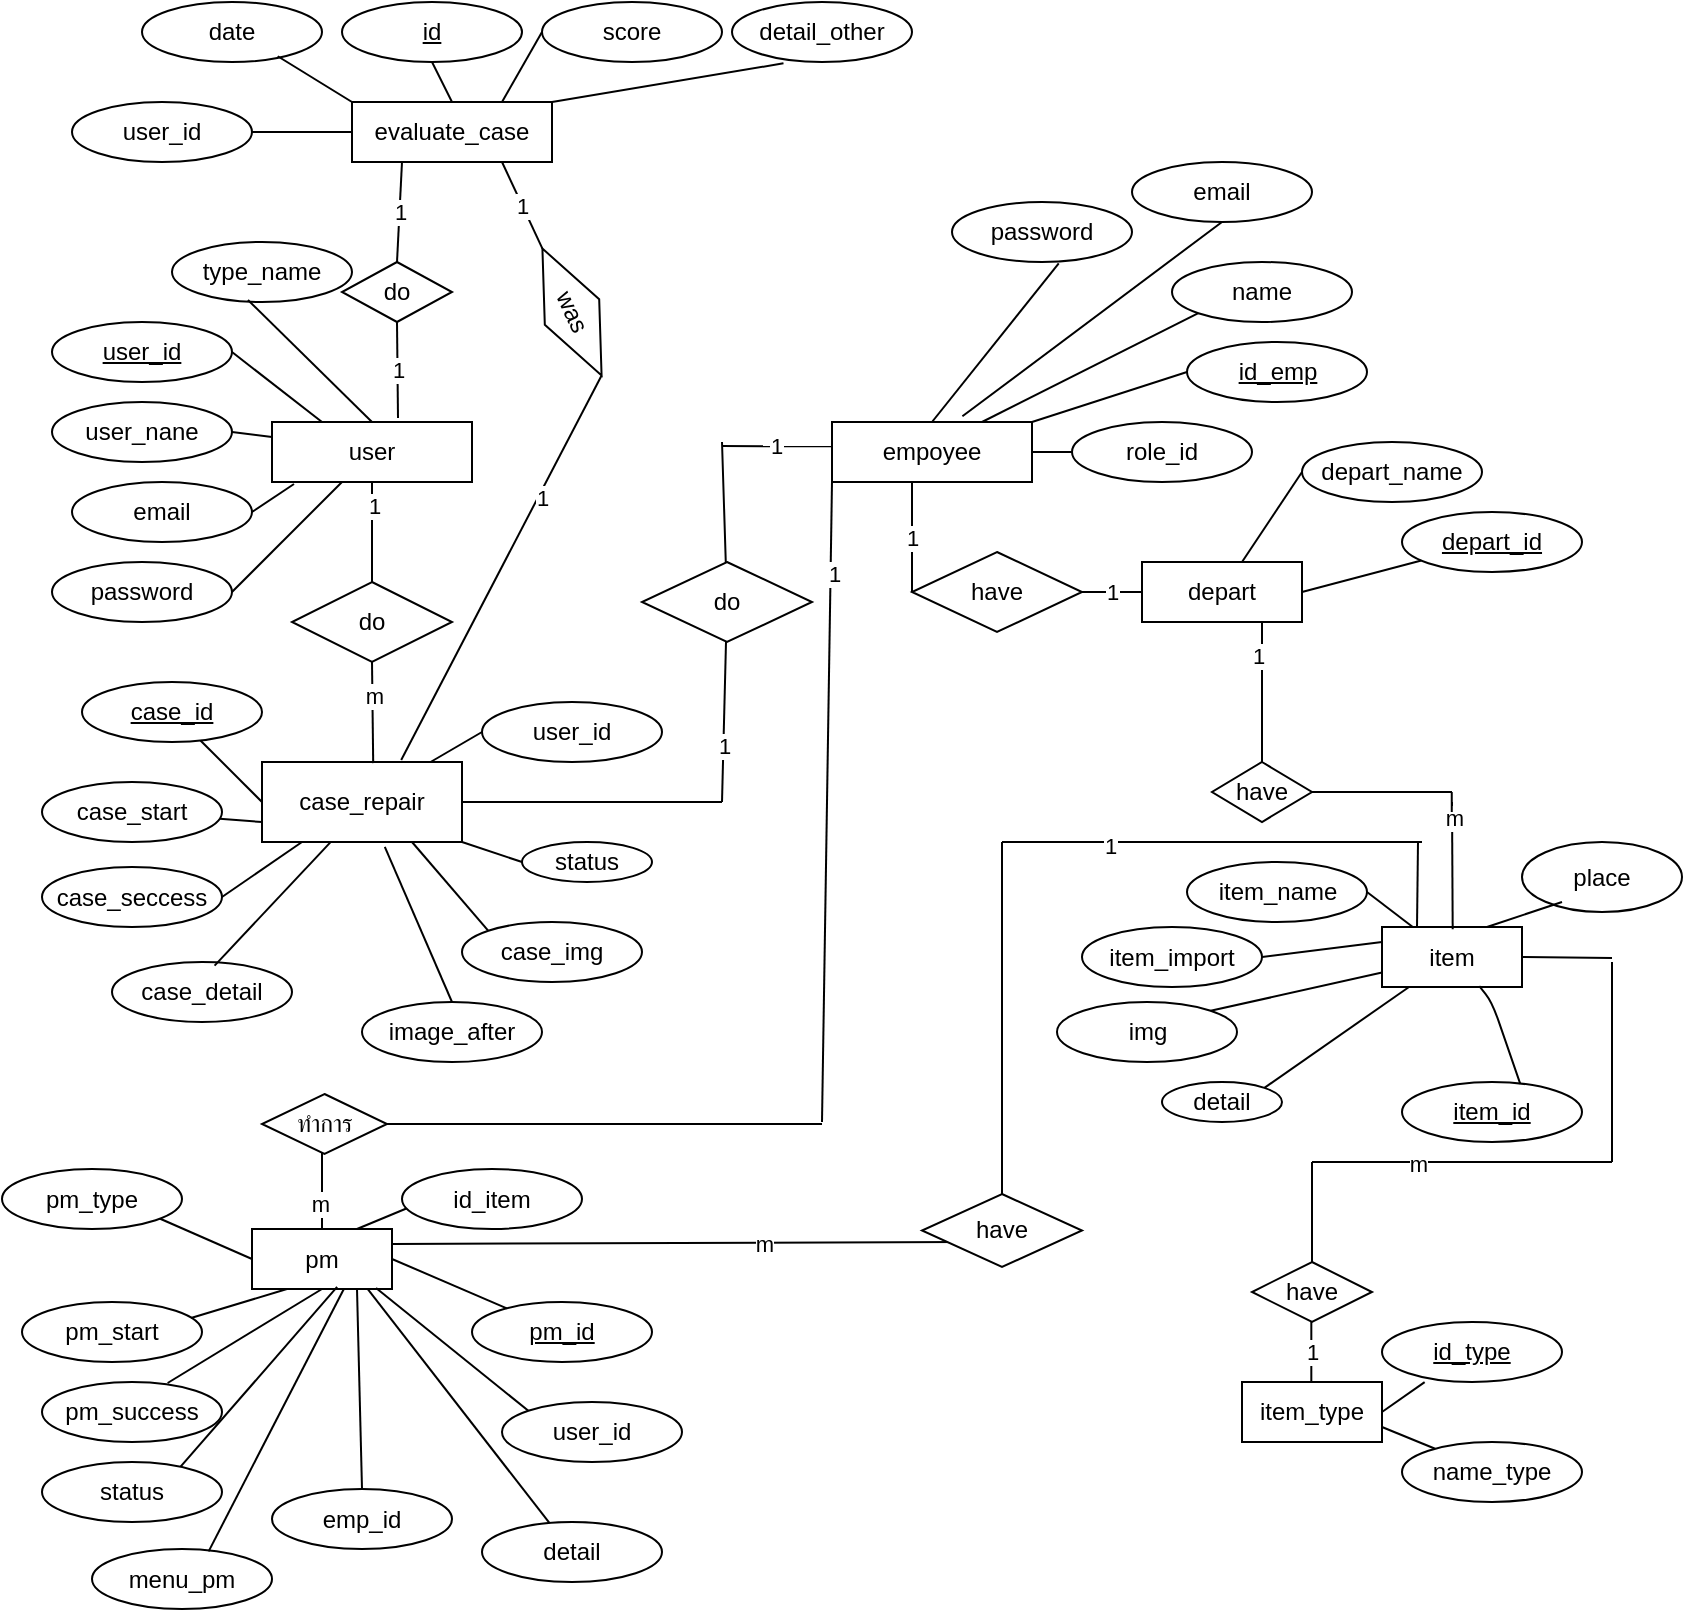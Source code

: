 <mxfile version="15.0.6" type="github">
  <diagram id="dffs2iPzqX-7XElBFu8z" name="Page-1">
    <mxGraphModel dx="2170" dy="1205" grid="1" gridSize="10" guides="1" tooltips="1" connect="1" arrows="1" fold="1" page="1" pageScale="1" pageWidth="850" pageHeight="1100" math="0" shadow="0">
      <root>
        <mxCell id="0" />
        <mxCell id="1" parent="0" />
        <mxCell id="9gD_KTxOKnr7OHT7p1pg-1" value="user" style="rounded=0;whiteSpace=wrap;html=1;" vertex="1" parent="1">
          <mxGeometry x="145" y="280" width="100" height="30" as="geometry" />
        </mxCell>
        <mxCell id="9gD_KTxOKnr7OHT7p1pg-3" value="&lt;u&gt;user_id&lt;/u&gt;" style="ellipse;whiteSpace=wrap;html=1;" vertex="1" parent="1">
          <mxGeometry x="35" y="230" width="90" height="30" as="geometry" />
        </mxCell>
        <mxCell id="9gD_KTxOKnr7OHT7p1pg-4" value="user_nane" style="ellipse;whiteSpace=wrap;html=1;" vertex="1" parent="1">
          <mxGeometry x="35" y="270" width="90" height="30" as="geometry" />
        </mxCell>
        <mxCell id="9gD_KTxOKnr7OHT7p1pg-5" value="email" style="ellipse;whiteSpace=wrap;html=1;" vertex="1" parent="1">
          <mxGeometry x="45" y="310" width="90" height="30" as="geometry" />
        </mxCell>
        <mxCell id="9gD_KTxOKnr7OHT7p1pg-7" value="password" style="ellipse;whiteSpace=wrap;html=1;" vertex="1" parent="1">
          <mxGeometry x="35" y="350" width="90" height="30" as="geometry" />
        </mxCell>
        <mxCell id="9gD_KTxOKnr7OHT7p1pg-8" value="empoyee" style="rounded=0;whiteSpace=wrap;html=1;" vertex="1" parent="1">
          <mxGeometry x="425" y="280" width="100" height="30" as="geometry" />
        </mxCell>
        <mxCell id="9gD_KTxOKnr7OHT7p1pg-9" value="&lt;u&gt;id_emp&lt;/u&gt;" style="ellipse;whiteSpace=wrap;html=1;" vertex="1" parent="1">
          <mxGeometry x="602.5" y="240" width="90" height="30" as="geometry" />
        </mxCell>
        <mxCell id="9gD_KTxOKnr7OHT7p1pg-12" value="role_id" style="ellipse;whiteSpace=wrap;html=1;" vertex="1" parent="1">
          <mxGeometry x="545" y="280" width="90" height="30" as="geometry" />
        </mxCell>
        <mxCell id="9gD_KTxOKnr7OHT7p1pg-14" value="&lt;u&gt;depart_id&lt;/u&gt;" style="ellipse;whiteSpace=wrap;html=1;" vertex="1" parent="1">
          <mxGeometry x="710" y="325" width="90" height="30" as="geometry" />
        </mxCell>
        <mxCell id="9gD_KTxOKnr7OHT7p1pg-15" value="depart" style="rounded=0;whiteSpace=wrap;html=1;" vertex="1" parent="1">
          <mxGeometry x="580" y="350" width="80" height="30" as="geometry" />
        </mxCell>
        <mxCell id="9gD_KTxOKnr7OHT7p1pg-16" value="depart_name" style="ellipse;whiteSpace=wrap;html=1;" vertex="1" parent="1">
          <mxGeometry x="660" y="290" width="90" height="30" as="geometry" />
        </mxCell>
        <mxCell id="9gD_KTxOKnr7OHT7p1pg-17" value="item" style="rounded=0;whiteSpace=wrap;html=1;" vertex="1" parent="1">
          <mxGeometry x="700" y="532.5" width="70" height="30" as="geometry" />
        </mxCell>
        <mxCell id="9gD_KTxOKnr7OHT7p1pg-21" value="&lt;u&gt;item_id&lt;/u&gt;" style="ellipse;whiteSpace=wrap;html=1;" vertex="1" parent="1">
          <mxGeometry x="710" y="610" width="90" height="30" as="geometry" />
        </mxCell>
        <mxCell id="9gD_KTxOKnr7OHT7p1pg-22" value="item_name" style="ellipse;whiteSpace=wrap;html=1;" vertex="1" parent="1">
          <mxGeometry x="602.5" y="500" width="90" height="30" as="geometry" />
        </mxCell>
        <mxCell id="9gD_KTxOKnr7OHT7p1pg-23" value="item_import" style="ellipse;whiteSpace=wrap;html=1;" vertex="1" parent="1">
          <mxGeometry x="550" y="532.5" width="90" height="30" as="geometry" />
        </mxCell>
        <mxCell id="9gD_KTxOKnr7OHT7p1pg-24" value="case_repair" style="rounded=0;whiteSpace=wrap;html=1;" vertex="1" parent="1">
          <mxGeometry x="140" y="450" width="100" height="40" as="geometry" />
        </mxCell>
        <mxCell id="9gD_KTxOKnr7OHT7p1pg-25" value="&lt;u&gt;case_id&lt;/u&gt;" style="ellipse;whiteSpace=wrap;html=1;" vertex="1" parent="1">
          <mxGeometry x="50" y="410" width="90" height="30" as="geometry" />
        </mxCell>
        <mxCell id="9gD_KTxOKnr7OHT7p1pg-26" value="case_start" style="ellipse;whiteSpace=wrap;html=1;" vertex="1" parent="1">
          <mxGeometry x="30" y="460" width="90" height="30" as="geometry" />
        </mxCell>
        <mxCell id="9gD_KTxOKnr7OHT7p1pg-28" value="case_detail" style="ellipse;whiteSpace=wrap;html=1;" vertex="1" parent="1">
          <mxGeometry x="65" y="550" width="90" height="30" as="geometry" />
        </mxCell>
        <mxCell id="9gD_KTxOKnr7OHT7p1pg-30" value="user_id" style="ellipse;whiteSpace=wrap;html=1;" vertex="1" parent="1">
          <mxGeometry x="250" y="420" width="90" height="30" as="geometry" />
        </mxCell>
        <mxCell id="9gD_KTxOKnr7OHT7p1pg-31" value="item_type" style="rounded=0;whiteSpace=wrap;html=1;" vertex="1" parent="1">
          <mxGeometry x="630" y="760" width="70" height="30" as="geometry" />
        </mxCell>
        <mxCell id="9gD_KTxOKnr7OHT7p1pg-32" value="&lt;u&gt;id_type&lt;/u&gt;" style="ellipse;whiteSpace=wrap;html=1;" vertex="1" parent="1">
          <mxGeometry x="700" y="730" width="90" height="30" as="geometry" />
        </mxCell>
        <mxCell id="9gD_KTxOKnr7OHT7p1pg-33" value="name_type" style="ellipse;whiteSpace=wrap;html=1;" vertex="1" parent="1">
          <mxGeometry x="710" y="790" width="90" height="30" as="geometry" />
        </mxCell>
        <mxCell id="9gD_KTxOKnr7OHT7p1pg-38" value="" style="endArrow=none;html=1;exitX=1;exitY=0.5;exitDx=0;exitDy=0;entryX=0.25;entryY=0;entryDx=0;entryDy=0;" edge="1" parent="1" source="9gD_KTxOKnr7OHT7p1pg-3" target="9gD_KTxOKnr7OHT7p1pg-1">
          <mxGeometry width="50" height="50" relative="1" as="geometry">
            <mxPoint x="385" y="240" as="sourcePoint" />
            <mxPoint x="435" y="190" as="targetPoint" />
          </mxGeometry>
        </mxCell>
        <mxCell id="9gD_KTxOKnr7OHT7p1pg-39" value="" style="endArrow=none;html=1;exitX=1;exitY=0.5;exitDx=0;exitDy=0;entryX=0;entryY=0.25;entryDx=0;entryDy=0;" edge="1" parent="1" source="9gD_KTxOKnr7OHT7p1pg-4" target="9gD_KTxOKnr7OHT7p1pg-1">
          <mxGeometry width="50" height="50" relative="1" as="geometry">
            <mxPoint x="185" y="270" as="sourcePoint" />
            <mxPoint x="235" y="220" as="targetPoint" />
          </mxGeometry>
        </mxCell>
        <mxCell id="9gD_KTxOKnr7OHT7p1pg-40" value="" style="endArrow=none;html=1;exitX=1;exitY=0.5;exitDx=0;exitDy=0;entryX=0.11;entryY=1.033;entryDx=0;entryDy=0;entryPerimeter=0;" edge="1" parent="1" source="9gD_KTxOKnr7OHT7p1pg-5" target="9gD_KTxOKnr7OHT7p1pg-1">
          <mxGeometry width="50" height="50" relative="1" as="geometry">
            <mxPoint x="215" y="270" as="sourcePoint" />
            <mxPoint x="265" y="220" as="targetPoint" />
          </mxGeometry>
        </mxCell>
        <mxCell id="9gD_KTxOKnr7OHT7p1pg-41" value="" style="endArrow=none;html=1;exitX=1;exitY=0.5;exitDx=0;exitDy=0;" edge="1" parent="1" source="9gD_KTxOKnr7OHT7p1pg-7" target="9gD_KTxOKnr7OHT7p1pg-1">
          <mxGeometry width="50" height="50" relative="1" as="geometry">
            <mxPoint x="205" y="390" as="sourcePoint" />
            <mxPoint x="255" y="340" as="targetPoint" />
          </mxGeometry>
        </mxCell>
        <mxCell id="9gD_KTxOKnr7OHT7p1pg-42" value="" style="endArrow=none;html=1;entryX=0;entryY=0.5;entryDx=0;entryDy=0;exitX=1;exitY=0;exitDx=0;exitDy=0;" edge="1" parent="1" source="9gD_KTxOKnr7OHT7p1pg-8" target="9gD_KTxOKnr7OHT7p1pg-9">
          <mxGeometry width="50" height="50" relative="1" as="geometry">
            <mxPoint x="465" y="280" as="sourcePoint" />
            <mxPoint x="515" y="230" as="targetPoint" />
          </mxGeometry>
        </mxCell>
        <mxCell id="9gD_KTxOKnr7OHT7p1pg-43" value="" style="endArrow=none;html=1;exitX=1;exitY=0.5;exitDx=0;exitDy=0;entryX=0;entryY=0.5;entryDx=0;entryDy=0;" edge="1" parent="1" source="9gD_KTxOKnr7OHT7p1pg-8" target="9gD_KTxOKnr7OHT7p1pg-12">
          <mxGeometry width="50" height="50" relative="1" as="geometry">
            <mxPoint x="485" y="380" as="sourcePoint" />
            <mxPoint x="535" y="330" as="targetPoint" />
          </mxGeometry>
        </mxCell>
        <mxCell id="9gD_KTxOKnr7OHT7p1pg-44" value="type_name" style="ellipse;whiteSpace=wrap;html=1;" vertex="1" parent="1">
          <mxGeometry x="95" y="190" width="90" height="30" as="geometry" />
        </mxCell>
        <mxCell id="9gD_KTxOKnr7OHT7p1pg-45" value="" style="endArrow=none;html=1;exitX=0.422;exitY=0.967;exitDx=0;exitDy=0;exitPerimeter=0;entryX=0.5;entryY=0;entryDx=0;entryDy=0;" edge="1" parent="1" source="9gD_KTxOKnr7OHT7p1pg-44" target="9gD_KTxOKnr7OHT7p1pg-1">
          <mxGeometry width="50" height="50" relative="1" as="geometry">
            <mxPoint x="205" y="240" as="sourcePoint" />
            <mxPoint x="255" y="190" as="targetPoint" />
          </mxGeometry>
        </mxCell>
        <mxCell id="9gD_KTxOKnr7OHT7p1pg-47" value="" style="endArrow=none;html=1;exitX=0.695;exitY=0.987;exitDx=0;exitDy=0;exitPerimeter=0;entryX=0.657;entryY=0.032;entryDx=0;entryDy=0;entryPerimeter=0;" edge="1" parent="1" source="9gD_KTxOKnr7OHT7p1pg-17" target="9gD_KTxOKnr7OHT7p1pg-21">
          <mxGeometry width="50" height="50" relative="1" as="geometry">
            <mxPoint x="780" y="520" as="sourcePoint" />
            <mxPoint x="830" y="470" as="targetPoint" />
            <Array as="points">
              <mxPoint x="755" y="570" />
            </Array>
          </mxGeometry>
        </mxCell>
        <mxCell id="9gD_KTxOKnr7OHT7p1pg-49" value="" style="endArrow=none;html=1;exitX=1;exitY=0.5;exitDx=0;exitDy=0;" edge="1" parent="1" source="9gD_KTxOKnr7OHT7p1pg-22" target="9gD_KTxOKnr7OHT7p1pg-17">
          <mxGeometry width="50" height="50" relative="1" as="geometry">
            <mxPoint x="790" y="530" as="sourcePoint" />
            <mxPoint x="840" y="480" as="targetPoint" />
          </mxGeometry>
        </mxCell>
        <mxCell id="9gD_KTxOKnr7OHT7p1pg-50" value="" style="endArrow=none;html=1;exitX=1;exitY=0.5;exitDx=0;exitDy=0;entryX=0;entryY=0.25;entryDx=0;entryDy=0;" edge="1" parent="1" source="9gD_KTxOKnr7OHT7p1pg-23" target="9gD_KTxOKnr7OHT7p1pg-17">
          <mxGeometry width="50" height="50" relative="1" as="geometry">
            <mxPoint x="750" y="610" as="sourcePoint" />
            <mxPoint x="800" y="560" as="targetPoint" />
          </mxGeometry>
        </mxCell>
        <mxCell id="9gD_KTxOKnr7OHT7p1pg-83" value="" style="endArrow=none;html=1;exitX=1;exitY=0.5;exitDx=0;exitDy=0;entryX=0.237;entryY=1.002;entryDx=0;entryDy=0;entryPerimeter=0;" edge="1" parent="1" source="9gD_KTxOKnr7OHT7p1pg-31" target="9gD_KTxOKnr7OHT7p1pg-32">
          <mxGeometry width="50" height="50" relative="1" as="geometry">
            <mxPoint x="800" y="810" as="sourcePoint" />
            <mxPoint x="850" y="760" as="targetPoint" />
          </mxGeometry>
        </mxCell>
        <mxCell id="9gD_KTxOKnr7OHT7p1pg-84" value="" style="endArrow=none;html=1;exitX=1;exitY=0.75;exitDx=0;exitDy=0;" edge="1" parent="1" source="9gD_KTxOKnr7OHT7p1pg-31" target="9gD_KTxOKnr7OHT7p1pg-33">
          <mxGeometry width="50" height="50" relative="1" as="geometry">
            <mxPoint x="670" y="850" as="sourcePoint" />
            <mxPoint x="713" y="795" as="targetPoint" />
          </mxGeometry>
        </mxCell>
        <mxCell id="9gD_KTxOKnr7OHT7p1pg-85" value="" style="endArrow=none;html=1;entryX=0;entryY=0.5;entryDx=0;entryDy=0;" edge="1" parent="1" source="9gD_KTxOKnr7OHT7p1pg-15" target="9gD_KTxOKnr7OHT7p1pg-16">
          <mxGeometry width="50" height="50" relative="1" as="geometry">
            <mxPoint x="655" y="420" as="sourcePoint" />
            <mxPoint x="705" y="370" as="targetPoint" />
          </mxGeometry>
        </mxCell>
        <mxCell id="9gD_KTxOKnr7OHT7p1pg-86" value="" style="endArrow=none;html=1;entryX=1;entryY=0.5;entryDx=0;entryDy=0;" edge="1" parent="1" source="9gD_KTxOKnr7OHT7p1pg-14" target="9gD_KTxOKnr7OHT7p1pg-15">
          <mxGeometry width="50" height="50" relative="1" as="geometry">
            <mxPoint x="624.289" y="475" as="sourcePoint" />
            <mxPoint x="665" y="340" as="targetPoint" />
          </mxGeometry>
        </mxCell>
        <mxCell id="9gD_KTxOKnr7OHT7p1pg-88" value="" style="endArrow=none;html=1;entryX=0;entryY=0.5;entryDx=0;entryDy=0;" edge="1" parent="1" source="9gD_KTxOKnr7OHT7p1pg-24" target="9gD_KTxOKnr7OHT7p1pg-30">
          <mxGeometry width="50" height="50" relative="1" as="geometry">
            <mxPoint x="220" y="470" as="sourcePoint" />
            <mxPoint x="270" y="420" as="targetPoint" />
          </mxGeometry>
        </mxCell>
        <mxCell id="9gD_KTxOKnr7OHT7p1pg-89" value="" style="endArrow=none;html=1;entryX=0.57;entryY=0.06;entryDx=0;entryDy=0;entryPerimeter=0;exitX=0.343;exitY=1.001;exitDx=0;exitDy=0;exitPerimeter=0;" edge="1" parent="1" source="9gD_KTxOKnr7OHT7p1pg-24" target="9gD_KTxOKnr7OHT7p1pg-28">
          <mxGeometry width="50" height="50" relative="1" as="geometry">
            <mxPoint x="150" y="450" as="sourcePoint" />
            <mxPoint x="190" y="410" as="targetPoint" />
          </mxGeometry>
        </mxCell>
        <mxCell id="9gD_KTxOKnr7OHT7p1pg-90" value="" style="endArrow=none;html=1;exitX=0;exitY=0.5;exitDx=0;exitDy=0;" edge="1" parent="1" source="9gD_KTxOKnr7OHT7p1pg-24" target="9gD_KTxOKnr7OHT7p1pg-25">
          <mxGeometry width="50" height="50" relative="1" as="geometry">
            <mxPoint x="120" y="470" as="sourcePoint" />
            <mxPoint x="170" y="420" as="targetPoint" />
          </mxGeometry>
        </mxCell>
        <mxCell id="9gD_KTxOKnr7OHT7p1pg-91" value="" style="endArrow=none;html=1;entryX=0;entryY=0.75;entryDx=0;entryDy=0;" edge="1" parent="1" source="9gD_KTxOKnr7OHT7p1pg-26" target="9gD_KTxOKnr7OHT7p1pg-24">
          <mxGeometry width="50" height="50" relative="1" as="geometry">
            <mxPoint x="120" y="525" as="sourcePoint" />
            <mxPoint x="190.711" y="475" as="targetPoint" />
          </mxGeometry>
        </mxCell>
        <mxCell id="9gD_KTxOKnr7OHT7p1pg-93" value="1" style="endArrow=none;html=1;exitX=0;exitY=0.5;exitDx=0;exitDy=0;" edge="1" parent="1" source="9gD_KTxOKnr7OHT7p1pg-94">
          <mxGeometry width="50" height="50" relative="1" as="geometry">
            <mxPoint x="365" y="370" as="sourcePoint" />
            <mxPoint x="465" y="310" as="targetPoint" />
          </mxGeometry>
        </mxCell>
        <mxCell id="9gD_KTxOKnr7OHT7p1pg-94" value="have" style="rhombus;whiteSpace=wrap;html=1;" vertex="1" parent="1">
          <mxGeometry x="465" y="345" width="85" height="40" as="geometry" />
        </mxCell>
        <mxCell id="9gD_KTxOKnr7OHT7p1pg-95" value="1" style="endArrow=none;html=1;entryX=1;entryY=0.5;entryDx=0;entryDy=0;" edge="1" parent="1" source="9gD_KTxOKnr7OHT7p1pg-15" target="9gD_KTxOKnr7OHT7p1pg-94">
          <mxGeometry width="50" height="50" relative="1" as="geometry">
            <mxPoint x="505" y="457" as="sourcePoint" />
            <mxPoint x="505" y="390" as="targetPoint" />
          </mxGeometry>
        </mxCell>
        <mxCell id="9gD_KTxOKnr7OHT7p1pg-96" value="pm" style="rounded=0;whiteSpace=wrap;html=1;" vertex="1" parent="1">
          <mxGeometry x="135" y="683.5" width="70" height="30" as="geometry" />
        </mxCell>
        <mxCell id="9gD_KTxOKnr7OHT7p1pg-99" value="pm_start" style="ellipse;whiteSpace=wrap;html=1;" vertex="1" parent="1">
          <mxGeometry x="20" y="720" width="90" height="30" as="geometry" />
        </mxCell>
        <mxCell id="9gD_KTxOKnr7OHT7p1pg-100" value="pm_success" style="ellipse;whiteSpace=wrap;html=1;" vertex="1" parent="1">
          <mxGeometry x="30" y="760" width="90" height="30" as="geometry" />
        </mxCell>
        <mxCell id="9gD_KTxOKnr7OHT7p1pg-101" value="emp_id" style="ellipse;whiteSpace=wrap;html=1;" vertex="1" parent="1">
          <mxGeometry x="145" y="813.5" width="90" height="30" as="geometry" />
        </mxCell>
        <mxCell id="9gD_KTxOKnr7OHT7p1pg-118" value="img" style="ellipse;whiteSpace=wrap;html=1;" vertex="1" parent="1">
          <mxGeometry x="537.5" y="570" width="90" height="30" as="geometry" />
        </mxCell>
        <mxCell id="9gD_KTxOKnr7OHT7p1pg-119" value="&lt;u&gt;pm_id&lt;/u&gt;" style="ellipse;whiteSpace=wrap;html=1;" vertex="1" parent="1">
          <mxGeometry x="245" y="720" width="90" height="30" as="geometry" />
        </mxCell>
        <mxCell id="9gD_KTxOKnr7OHT7p1pg-120" value="" style="endArrow=none;html=1;exitX=1;exitY=0;exitDx=0;exitDy=0;" edge="1" parent="1" source="9gD_KTxOKnr7OHT7p1pg-118" target="9gD_KTxOKnr7OHT7p1pg-17">
          <mxGeometry width="50" height="50" relative="1" as="geometry">
            <mxPoint x="610" y="640" as="sourcePoint" />
            <mxPoint x="660" y="590" as="targetPoint" />
          </mxGeometry>
        </mxCell>
        <mxCell id="9gD_KTxOKnr7OHT7p1pg-124" value="" style="endArrow=none;html=1;exitX=0.5;exitY=0;exitDx=0;exitDy=0;entryX=0.75;entryY=1;entryDx=0;entryDy=0;" edge="1" parent="1" source="9gD_KTxOKnr7OHT7p1pg-101" target="9gD_KTxOKnr7OHT7p1pg-96">
          <mxGeometry width="50" height="50" relative="1" as="geometry">
            <mxPoint x="165" y="753.5" as="sourcePoint" />
            <mxPoint x="215" y="703.5" as="targetPoint" />
          </mxGeometry>
        </mxCell>
        <mxCell id="9gD_KTxOKnr7OHT7p1pg-125" value="" style="endArrow=none;html=1;exitX=1;exitY=0.5;exitDx=0;exitDy=0;" edge="1" parent="1" source="9gD_KTxOKnr7OHT7p1pg-96" target="9gD_KTxOKnr7OHT7p1pg-119">
          <mxGeometry width="50" height="50" relative="1" as="geometry">
            <mxPoint x="225" y="733.5" as="sourcePoint" />
            <mxPoint x="275" y="683.5" as="targetPoint" />
          </mxGeometry>
        </mxCell>
        <mxCell id="9gD_KTxOKnr7OHT7p1pg-126" value="" style="endArrow=none;html=1;exitX=0.698;exitY=0.017;exitDx=0;exitDy=0;exitPerimeter=0;entryX=0.5;entryY=1;entryDx=0;entryDy=0;" edge="1" parent="1" source="9gD_KTxOKnr7OHT7p1pg-100" target="9gD_KTxOKnr7OHT7p1pg-96">
          <mxGeometry width="50" height="50" relative="1" as="geometry">
            <mxPoint x="145" y="753.5" as="sourcePoint" />
            <mxPoint x="195" y="703.5" as="targetPoint" />
          </mxGeometry>
        </mxCell>
        <mxCell id="9gD_KTxOKnr7OHT7p1pg-127" value="" style="endArrow=none;html=1;entryX=0.25;entryY=1;entryDx=0;entryDy=0;exitX=0.939;exitY=0.267;exitDx=0;exitDy=0;exitPerimeter=0;" edge="1" parent="1" source="9gD_KTxOKnr7OHT7p1pg-99" target="9gD_KTxOKnr7OHT7p1pg-96">
          <mxGeometry width="50" height="50" relative="1" as="geometry">
            <mxPoint x="125" y="753.5" as="sourcePoint" />
            <mxPoint x="175" y="703.5" as="targetPoint" />
          </mxGeometry>
        </mxCell>
        <mxCell id="9gD_KTxOKnr7OHT7p1pg-129" value="" style="endArrow=none;html=1;entryX=0.75;entryY=1;entryDx=0;entryDy=0;exitX=0;exitY=0;exitDx=0;exitDy=0;" edge="1" parent="1" source="9gD_KTxOKnr7OHT7p1pg-130" target="9gD_KTxOKnr7OHT7p1pg-24">
          <mxGeometry width="50" height="50" relative="1" as="geometry">
            <mxPoint x="268.001" y="476.462" as="sourcePoint" />
            <mxPoint x="270" y="500" as="targetPoint" />
          </mxGeometry>
        </mxCell>
        <mxCell id="9gD_KTxOKnr7OHT7p1pg-130" value="case_img" style="ellipse;whiteSpace=wrap;html=1;" vertex="1" parent="1">
          <mxGeometry x="240" y="530" width="90" height="30" as="geometry" />
        </mxCell>
        <mxCell id="9gD_KTxOKnr7OHT7p1pg-132" value="name" style="ellipse;whiteSpace=wrap;html=1;" vertex="1" parent="1">
          <mxGeometry x="595" y="200" width="90" height="30" as="geometry" />
        </mxCell>
        <mxCell id="9gD_KTxOKnr7OHT7p1pg-133" value="" style="endArrow=none;html=1;exitX=0.75;exitY=0;exitDx=0;exitDy=0;entryX=0;entryY=1;entryDx=0;entryDy=0;" edge="1" parent="1" source="9gD_KTxOKnr7OHT7p1pg-8" target="9gD_KTxOKnr7OHT7p1pg-132">
          <mxGeometry width="50" height="50" relative="1" as="geometry">
            <mxPoint x="415" y="290" as="sourcePoint" />
            <mxPoint x="465" y="240" as="targetPoint" />
          </mxGeometry>
        </mxCell>
        <mxCell id="9gD_KTxOKnr7OHT7p1pg-134" value="password" style="ellipse;whiteSpace=wrap;html=1;" vertex="1" parent="1">
          <mxGeometry x="485" y="170" width="90" height="30" as="geometry" />
        </mxCell>
        <mxCell id="9gD_KTxOKnr7OHT7p1pg-135" value="email" style="ellipse;whiteSpace=wrap;html=1;" vertex="1" parent="1">
          <mxGeometry x="575" y="150" width="90" height="30" as="geometry" />
        </mxCell>
        <mxCell id="9gD_KTxOKnr7OHT7p1pg-138" value="" style="endArrow=none;html=1;exitX=0.652;exitY=-0.096;exitDx=0;exitDy=0;entryX=0.5;entryY=1;entryDx=0;entryDy=0;exitPerimeter=0;" edge="1" parent="1" source="9gD_KTxOKnr7OHT7p1pg-8" target="9gD_KTxOKnr7OHT7p1pg-135">
          <mxGeometry width="50" height="50" relative="1" as="geometry">
            <mxPoint x="375" y="320" as="sourcePoint" />
            <mxPoint x="425" y="270" as="targetPoint" />
          </mxGeometry>
        </mxCell>
        <mxCell id="9gD_KTxOKnr7OHT7p1pg-139" value="" style="endArrow=none;html=1;entryX=0.593;entryY=1.022;entryDx=0;entryDy=0;entryPerimeter=0;exitX=0.5;exitY=0;exitDx=0;exitDy=0;" edge="1" parent="1" source="9gD_KTxOKnr7OHT7p1pg-8" target="9gD_KTxOKnr7OHT7p1pg-134">
          <mxGeometry width="50" height="50" relative="1" as="geometry">
            <mxPoint x="355" y="350" as="sourcePoint" />
            <mxPoint x="405" y="300" as="targetPoint" />
          </mxGeometry>
        </mxCell>
        <mxCell id="9gD_KTxOKnr7OHT7p1pg-140" value="do" style="rhombus;whiteSpace=wrap;html=1;rotation=0;" vertex="1" parent="1">
          <mxGeometry x="155" y="360" width="80" height="40" as="geometry" />
        </mxCell>
        <mxCell id="9gD_KTxOKnr7OHT7p1pg-141" value="" style="endArrow=none;html=1;exitX=0.5;exitY=0;exitDx=0;exitDy=0;entryX=0.5;entryY=1;entryDx=0;entryDy=0;" edge="1" parent="1" source="9gD_KTxOKnr7OHT7p1pg-140" target="9gD_KTxOKnr7OHT7p1pg-1">
          <mxGeometry width="50" height="50" relative="1" as="geometry">
            <mxPoint x="415" y="450" as="sourcePoint" />
            <mxPoint x="235" y="355" as="targetPoint" />
          </mxGeometry>
        </mxCell>
        <mxCell id="9gD_KTxOKnr7OHT7p1pg-244" value="1" style="edgeLabel;html=1;align=center;verticalAlign=middle;resizable=0;points=[];" vertex="1" connectable="0" parent="9gD_KTxOKnr7OHT7p1pg-141">
          <mxGeometry x="0.48" y="-1" relative="1" as="geometry">
            <mxPoint y="-1" as="offset" />
          </mxGeometry>
        </mxCell>
        <mxCell id="9gD_KTxOKnr7OHT7p1pg-142" value="" style="endArrow=none;html=1;entryX=0.5;entryY=1;entryDx=0;entryDy=0;exitX=0.556;exitY=0.014;exitDx=0;exitDy=0;exitPerimeter=0;" edge="1" parent="1" source="9gD_KTxOKnr7OHT7p1pg-24" target="9gD_KTxOKnr7OHT7p1pg-140">
          <mxGeometry width="50" height="50" relative="1" as="geometry">
            <mxPoint x="365" y="560" as="sourcePoint" />
            <mxPoint x="487" y="494" as="targetPoint" />
          </mxGeometry>
        </mxCell>
        <mxCell id="9gD_KTxOKnr7OHT7p1pg-246" value="m" style="edgeLabel;html=1;align=center;verticalAlign=middle;resizable=0;points=[];" vertex="1" connectable="0" parent="9gD_KTxOKnr7OHT7p1pg-142">
          <mxGeometry x="0.342" y="-1" relative="1" as="geometry">
            <mxPoint as="offset" />
          </mxGeometry>
        </mxCell>
        <mxCell id="9gD_KTxOKnr7OHT7p1pg-168" value="" style="endArrow=none;html=1;exitX=0.505;exitY=0.037;exitDx=0;exitDy=0;exitPerimeter=0;" edge="1" parent="1" source="9gD_KTxOKnr7OHT7p1pg-17">
          <mxGeometry width="50" height="50" relative="1" as="geometry">
            <mxPoint x="735" y="530" as="sourcePoint" />
            <mxPoint x="735" y="470" as="targetPoint" />
          </mxGeometry>
        </mxCell>
        <mxCell id="9gD_KTxOKnr7OHT7p1pg-262" value="m" style="edgeLabel;html=1;align=center;verticalAlign=middle;resizable=0;points=[];" vertex="1" connectable="0" parent="9gD_KTxOKnr7OHT7p1pg-168">
          <mxGeometry x="0.748" y="-1" relative="1" as="geometry">
            <mxPoint as="offset" />
          </mxGeometry>
        </mxCell>
        <mxCell id="9gD_KTxOKnr7OHT7p1pg-189" value="have" style="rhombus;whiteSpace=wrap;html=1;" vertex="1" parent="1">
          <mxGeometry x="615" y="450" width="50" height="30" as="geometry" />
        </mxCell>
        <mxCell id="9gD_KTxOKnr7OHT7p1pg-193" value="" style="endArrow=none;html=1;exitX=1;exitY=0.5;exitDx=0;exitDy=0;" edge="1" parent="1" source="9gD_KTxOKnr7OHT7p1pg-189">
          <mxGeometry width="50" height="50" relative="1" as="geometry">
            <mxPoint x="685" y="510" as="sourcePoint" />
            <mxPoint x="735" y="465" as="targetPoint" />
          </mxGeometry>
        </mxCell>
        <mxCell id="9gD_KTxOKnr7OHT7p1pg-194" value="" style="endArrow=none;html=1;" edge="1" parent="1">
          <mxGeometry width="50" height="50" relative="1" as="geometry">
            <mxPoint x="734.88" y="475" as="sourcePoint" />
            <mxPoint x="734.88" y="465" as="targetPoint" />
          </mxGeometry>
        </mxCell>
        <mxCell id="9gD_KTxOKnr7OHT7p1pg-195" value="" style="endArrow=none;html=1;exitX=1;exitY=0;exitDx=0;exitDy=0;" edge="1" parent="1" source="9gD_KTxOKnr7OHT7p1pg-196" target="9gD_KTxOKnr7OHT7p1pg-17">
          <mxGeometry width="50" height="50" relative="1" as="geometry">
            <mxPoint x="695" y="600" as="sourcePoint" />
            <mxPoint x="715" y="580" as="targetPoint" />
          </mxGeometry>
        </mxCell>
        <mxCell id="9gD_KTxOKnr7OHT7p1pg-196" value="detail" style="ellipse;whiteSpace=wrap;html=1;" vertex="1" parent="1">
          <mxGeometry x="590" y="610" width="60" height="20" as="geometry" />
        </mxCell>
        <mxCell id="9gD_KTxOKnr7OHT7p1pg-197" value="" style="endArrow=none;html=1;exitX=1;exitY=0.5;exitDx=0;exitDy=0;" edge="1" parent="1" source="9gD_KTxOKnr7OHT7p1pg-17">
          <mxGeometry width="50" height="50" relative="1" as="geometry">
            <mxPoint x="795" y="580" as="sourcePoint" />
            <mxPoint x="815" y="548" as="targetPoint" />
          </mxGeometry>
        </mxCell>
        <mxCell id="9gD_KTxOKnr7OHT7p1pg-198" value="" style="endArrow=none;html=1;" edge="1" parent="1">
          <mxGeometry width="50" height="50" relative="1" as="geometry">
            <mxPoint x="815" y="650" as="sourcePoint" />
            <mxPoint x="815" y="550" as="targetPoint" />
          </mxGeometry>
        </mxCell>
        <mxCell id="9gD_KTxOKnr7OHT7p1pg-206" value="" style="endArrow=none;html=1;" edge="1" parent="1">
          <mxGeometry width="50" height="50" relative="1" as="geometry">
            <mxPoint x="665" y="650" as="sourcePoint" />
            <mxPoint x="815" y="650" as="targetPoint" />
          </mxGeometry>
        </mxCell>
        <mxCell id="9gD_KTxOKnr7OHT7p1pg-261" value="m" style="edgeLabel;html=1;align=center;verticalAlign=middle;resizable=0;points=[];" vertex="1" connectable="0" parent="9gD_KTxOKnr7OHT7p1pg-206">
          <mxGeometry x="-0.296" relative="1" as="geometry">
            <mxPoint y="1" as="offset" />
          </mxGeometry>
        </mxCell>
        <mxCell id="9gD_KTxOKnr7OHT7p1pg-207" value="" style="endArrow=none;html=1;" edge="1" parent="1">
          <mxGeometry width="50" height="50" relative="1" as="geometry">
            <mxPoint x="665" y="700" as="sourcePoint" />
            <mxPoint x="665" y="650" as="targetPoint" />
          </mxGeometry>
        </mxCell>
        <mxCell id="9gD_KTxOKnr7OHT7p1pg-208" value="have" style="rhombus;whiteSpace=wrap;html=1;" vertex="1" parent="1">
          <mxGeometry x="635" y="700" width="60" height="30" as="geometry" />
        </mxCell>
        <mxCell id="9gD_KTxOKnr7OHT7p1pg-209" value="1" style="endArrow=none;html=1;" edge="1" parent="1">
          <mxGeometry width="50" height="50" relative="1" as="geometry">
            <mxPoint x="664.66" y="760" as="sourcePoint" />
            <mxPoint x="664.66" y="730" as="targetPoint" />
          </mxGeometry>
        </mxCell>
        <mxCell id="9gD_KTxOKnr7OHT7p1pg-210" value="" style="endArrow=none;html=1;exitX=1;exitY=0.5;exitDx=0;exitDy=0;" edge="1" parent="1" source="9gD_KTxOKnr7OHT7p1pg-24">
          <mxGeometry width="50" height="50" relative="1" as="geometry">
            <mxPoint x="335" y="500" as="sourcePoint" />
            <mxPoint x="370" y="470" as="targetPoint" />
          </mxGeometry>
        </mxCell>
        <mxCell id="9gD_KTxOKnr7OHT7p1pg-211" value="1" style="endArrow=none;html=1;entryX=-0.003;entryY=0.406;entryDx=0;entryDy=0;entryPerimeter=0;" edge="1" parent="1" target="9gD_KTxOKnr7OHT7p1pg-8">
          <mxGeometry width="50" height="50" relative="1" as="geometry">
            <mxPoint x="370" y="292" as="sourcePoint" />
            <mxPoint x="415" y="280" as="targetPoint" />
          </mxGeometry>
        </mxCell>
        <mxCell id="9gD_KTxOKnr7OHT7p1pg-216" value="" style="endArrow=none;html=1;" edge="1" parent="1">
          <mxGeometry width="50" height="50" relative="1" as="geometry">
            <mxPoint x="170" y="683.5" as="sourcePoint" />
            <mxPoint x="170" y="643.5" as="targetPoint" />
          </mxGeometry>
        </mxCell>
        <mxCell id="9gD_KTxOKnr7OHT7p1pg-248" value="m" style="edgeLabel;html=1;align=center;verticalAlign=middle;resizable=0;points=[];" vertex="1" connectable="0" parent="9gD_KTxOKnr7OHT7p1pg-216">
          <mxGeometry x="-0.346" y="1" relative="1" as="geometry">
            <mxPoint as="offset" />
          </mxGeometry>
        </mxCell>
        <mxCell id="9gD_KTxOKnr7OHT7p1pg-217" value="ทำการ" style="rhombus;whiteSpace=wrap;html=1;" vertex="1" parent="1">
          <mxGeometry x="140" y="616" width="62.5" height="30" as="geometry" />
        </mxCell>
        <mxCell id="9gD_KTxOKnr7OHT7p1pg-224" value="" style="endArrow=none;html=1;exitX=1;exitY=0.5;exitDx=0;exitDy=0;" edge="1" parent="1" source="9gD_KTxOKnr7OHT7p1pg-217">
          <mxGeometry width="50" height="50" relative="1" as="geometry">
            <mxPoint x="210" y="630" as="sourcePoint" />
            <mxPoint x="420" y="631" as="targetPoint" />
          </mxGeometry>
        </mxCell>
        <mxCell id="9gD_KTxOKnr7OHT7p1pg-225" value="" style="endArrow=none;html=1;entryX=0;entryY=1;entryDx=0;entryDy=0;" edge="1" parent="1" target="9gD_KTxOKnr7OHT7p1pg-8">
          <mxGeometry width="50" height="50" relative="1" as="geometry">
            <mxPoint x="420" y="630" as="sourcePoint" />
            <mxPoint x="430" y="313" as="targetPoint" />
          </mxGeometry>
        </mxCell>
        <mxCell id="9gD_KTxOKnr7OHT7p1pg-247" value="1" style="edgeLabel;html=1;align=center;verticalAlign=middle;resizable=0;points=[];" vertex="1" connectable="0" parent="9gD_KTxOKnr7OHT7p1pg-225">
          <mxGeometry x="0.713" y="-1" relative="1" as="geometry">
            <mxPoint as="offset" />
          </mxGeometry>
        </mxCell>
        <mxCell id="9gD_KTxOKnr7OHT7p1pg-226" value="" style="endArrow=none;html=1;startArrow=none;" edge="1" parent="1" source="9gD_KTxOKnr7OHT7p1pg-263">
          <mxGeometry width="50" height="50" relative="1" as="geometry">
            <mxPoint x="370" y="470" as="sourcePoint" />
            <mxPoint x="370" y="290" as="targetPoint" />
          </mxGeometry>
        </mxCell>
        <mxCell id="9gD_KTxOKnr7OHT7p1pg-235" value="" style="endArrow=none;html=1;exitX=1;exitY=0.25;exitDx=0;exitDy=0;" edge="1" parent="1" source="9gD_KTxOKnr7OHT7p1pg-96">
          <mxGeometry width="50" height="50" relative="1" as="geometry">
            <mxPoint x="440" y="740" as="sourcePoint" />
            <mxPoint x="490" y="690" as="targetPoint" />
          </mxGeometry>
        </mxCell>
        <mxCell id="9gD_KTxOKnr7OHT7p1pg-260" value="m" style="edgeLabel;html=1;align=center;verticalAlign=middle;resizable=0;points=[];" vertex="1" connectable="0" parent="9gD_KTxOKnr7OHT7p1pg-235">
          <mxGeometry x="0.301" relative="1" as="geometry">
            <mxPoint as="offset" />
          </mxGeometry>
        </mxCell>
        <mxCell id="9gD_KTxOKnr7OHT7p1pg-236" value="have" style="rhombus;whiteSpace=wrap;html=1;" vertex="1" parent="1">
          <mxGeometry x="470" y="666" width="80" height="36.5" as="geometry" />
        </mxCell>
        <mxCell id="9gD_KTxOKnr7OHT7p1pg-237" value="" style="endArrow=none;html=1;exitX=0.5;exitY=0;exitDx=0;exitDy=0;" edge="1" parent="1" source="9gD_KTxOKnr7OHT7p1pg-236">
          <mxGeometry width="50" height="50" relative="1" as="geometry">
            <mxPoint x="460" y="670" as="sourcePoint" />
            <mxPoint x="510" y="490" as="targetPoint" />
          </mxGeometry>
        </mxCell>
        <mxCell id="9gD_KTxOKnr7OHT7p1pg-242" value="" style="endArrow=none;html=1;exitX=0.25;exitY=0;exitDx=0;exitDy=0;" edge="1" parent="1" source="9gD_KTxOKnr7OHT7p1pg-17">
          <mxGeometry width="50" height="50" relative="1" as="geometry">
            <mxPoint x="690" y="540" as="sourcePoint" />
            <mxPoint x="718" y="490" as="targetPoint" />
          </mxGeometry>
        </mxCell>
        <mxCell id="9gD_KTxOKnr7OHT7p1pg-243" value="" style="endArrow=none;html=1;" edge="1" parent="1">
          <mxGeometry width="50" height="50" relative="1" as="geometry">
            <mxPoint x="510" y="490" as="sourcePoint" />
            <mxPoint x="720" y="490" as="targetPoint" />
          </mxGeometry>
        </mxCell>
        <mxCell id="9gD_KTxOKnr7OHT7p1pg-259" value="1" style="edgeLabel;html=1;align=center;verticalAlign=middle;resizable=0;points=[];" vertex="1" connectable="0" parent="9gD_KTxOKnr7OHT7p1pg-243">
          <mxGeometry x="-0.489" y="-2" relative="1" as="geometry">
            <mxPoint as="offset" />
          </mxGeometry>
        </mxCell>
        <mxCell id="9gD_KTxOKnr7OHT7p1pg-249" value="status" style="ellipse;whiteSpace=wrap;html=1;" vertex="1" parent="1">
          <mxGeometry x="30" y="800" width="90" height="30" as="geometry" />
        </mxCell>
        <mxCell id="9gD_KTxOKnr7OHT7p1pg-250" value="menu_pm" style="ellipse;whiteSpace=wrap;html=1;" vertex="1" parent="1">
          <mxGeometry x="55" y="843.5" width="90" height="30" as="geometry" />
        </mxCell>
        <mxCell id="9gD_KTxOKnr7OHT7p1pg-251" value="" style="endArrow=none;html=1;entryX=0.608;entryY=0.966;entryDx=0;entryDy=0;entryPerimeter=0;exitX=0.77;exitY=0.078;exitDx=0;exitDy=0;exitPerimeter=0;" edge="1" parent="1" source="9gD_KTxOKnr7OHT7p1pg-249" target="9gD_KTxOKnr7OHT7p1pg-96">
          <mxGeometry width="50" height="50" relative="1" as="geometry">
            <mxPoint x="130" y="790" as="sourcePoint" />
            <mxPoint x="180" y="740" as="targetPoint" />
          </mxGeometry>
        </mxCell>
        <mxCell id="9gD_KTxOKnr7OHT7p1pg-252" value="" style="endArrow=none;html=1;entryX=0.656;entryY=0.999;entryDx=0;entryDy=0;entryPerimeter=0;exitX=0.648;exitY=0.039;exitDx=0;exitDy=0;exitPerimeter=0;" edge="1" parent="1" source="9gD_KTxOKnr7OHT7p1pg-250" target="9gD_KTxOKnr7OHT7p1pg-96">
          <mxGeometry width="50" height="50" relative="1" as="geometry">
            <mxPoint x="140" y="800" as="sourcePoint" />
            <mxPoint x="180" y="710" as="targetPoint" />
          </mxGeometry>
        </mxCell>
        <mxCell id="9gD_KTxOKnr7OHT7p1pg-253" value="user_id" style="ellipse;whiteSpace=wrap;html=1;" vertex="1" parent="1">
          <mxGeometry x="260" y="770" width="90" height="30" as="geometry" />
        </mxCell>
        <mxCell id="9gD_KTxOKnr7OHT7p1pg-254" value="" style="endArrow=none;html=1;exitX=0;exitY=0;exitDx=0;exitDy=0;entryX=0.886;entryY=0.983;entryDx=0;entryDy=0;entryPerimeter=0;" edge="1" parent="1" source="9gD_KTxOKnr7OHT7p1pg-253" target="9gD_KTxOKnr7OHT7p1pg-96">
          <mxGeometry width="50" height="50" relative="1" as="geometry">
            <mxPoint x="200" y="823.5" as="sourcePoint" />
            <mxPoint x="197.5" y="723.5" as="targetPoint" />
          </mxGeometry>
        </mxCell>
        <mxCell id="9gD_KTxOKnr7OHT7p1pg-255" value="" style="endArrow=none;html=1;exitX=0.75;exitY=0;exitDx=0;exitDy=0;" edge="1" parent="1" source="9gD_KTxOKnr7OHT7p1pg-96">
          <mxGeometry width="50" height="50" relative="1" as="geometry">
            <mxPoint x="310" y="880" as="sourcePoint" />
            <mxPoint x="220" y="670" as="targetPoint" />
          </mxGeometry>
        </mxCell>
        <mxCell id="9gD_KTxOKnr7OHT7p1pg-256" value="id_item" style="ellipse;whiteSpace=wrap;html=1;" vertex="1" parent="1">
          <mxGeometry x="210" y="653.5" width="90" height="30" as="geometry" />
        </mxCell>
        <mxCell id="9gD_KTxOKnr7OHT7p1pg-257" value="detail" style="ellipse;whiteSpace=wrap;html=1;" vertex="1" parent="1">
          <mxGeometry x="250" y="830" width="90" height="30" as="geometry" />
        </mxCell>
        <mxCell id="9gD_KTxOKnr7OHT7p1pg-258" value="" style="endArrow=none;html=1;entryX=0.827;entryY=1.003;entryDx=0;entryDy=0;entryPerimeter=0;" edge="1" parent="1" source="9gD_KTxOKnr7OHT7p1pg-257" target="9gD_KTxOKnr7OHT7p1pg-96">
          <mxGeometry width="50" height="50" relative="1" as="geometry">
            <mxPoint x="210" y="830" as="sourcePoint" />
            <mxPoint x="260" y="780" as="targetPoint" />
          </mxGeometry>
        </mxCell>
        <mxCell id="9gD_KTxOKnr7OHT7p1pg-263" value="do" style="rhombus;whiteSpace=wrap;html=1;" vertex="1" parent="1">
          <mxGeometry x="330" y="350" width="85" height="40" as="geometry" />
        </mxCell>
        <mxCell id="9gD_KTxOKnr7OHT7p1pg-264" value="" style="endArrow=none;html=1;" edge="1" parent="1" target="9gD_KTxOKnr7OHT7p1pg-263">
          <mxGeometry width="50" height="50" relative="1" as="geometry">
            <mxPoint x="370" y="470" as="sourcePoint" />
            <mxPoint x="370" y="290.0" as="targetPoint" />
          </mxGeometry>
        </mxCell>
        <mxCell id="9gD_KTxOKnr7OHT7p1pg-276" value="1" style="edgeLabel;html=1;align=center;verticalAlign=middle;resizable=0;points=[];" vertex="1" connectable="0" parent="9gD_KTxOKnr7OHT7p1pg-264">
          <mxGeometry x="-0.286" relative="1" as="geometry">
            <mxPoint as="offset" />
          </mxGeometry>
        </mxCell>
        <mxCell id="9gD_KTxOKnr7OHT7p1pg-265" value="status" style="ellipse;whiteSpace=wrap;html=1;" vertex="1" parent="1">
          <mxGeometry x="270" y="490" width="65" height="20" as="geometry" />
        </mxCell>
        <mxCell id="9gD_KTxOKnr7OHT7p1pg-266" value="" style="endArrow=none;html=1;exitX=1;exitY=1;exitDx=0;exitDy=0;entryX=0;entryY=0.5;entryDx=0;entryDy=0;" edge="1" parent="1" source="9gD_KTxOKnr7OHT7p1pg-24" target="9gD_KTxOKnr7OHT7p1pg-265">
          <mxGeometry width="50" height="50" relative="1" as="geometry">
            <mxPoint x="340" y="590" as="sourcePoint" />
            <mxPoint x="390" y="540" as="targetPoint" />
          </mxGeometry>
        </mxCell>
        <mxCell id="9gD_KTxOKnr7OHT7p1pg-270" value="" style="endArrow=none;html=1;entryX=0.75;entryY=1;entryDx=0;entryDy=0;exitX=0.5;exitY=0;exitDx=0;exitDy=0;" edge="1" parent="1" source="9gD_KTxOKnr7OHT7p1pg-189" target="9gD_KTxOKnr7OHT7p1pg-15">
          <mxGeometry width="50" height="50" relative="1" as="geometry">
            <mxPoint x="610" y="430" as="sourcePoint" />
            <mxPoint x="660" y="380" as="targetPoint" />
          </mxGeometry>
        </mxCell>
        <mxCell id="9gD_KTxOKnr7OHT7p1pg-271" value="1" style="edgeLabel;html=1;align=center;verticalAlign=middle;resizable=0;points=[];" vertex="1" connectable="0" parent="9gD_KTxOKnr7OHT7p1pg-270">
          <mxGeometry x="0.534" y="2" relative="1" as="geometry">
            <mxPoint as="offset" />
          </mxGeometry>
        </mxCell>
        <mxCell id="9gD_KTxOKnr7OHT7p1pg-274" value="case_seccess" style="ellipse;whiteSpace=wrap;html=1;" vertex="1" parent="1">
          <mxGeometry x="30" y="502.5" width="90" height="30" as="geometry" />
        </mxCell>
        <mxCell id="9gD_KTxOKnr7OHT7p1pg-275" value="" style="endArrow=none;html=1;exitX=1;exitY=0.5;exitDx=0;exitDy=0;" edge="1" parent="1" source="9gD_KTxOKnr7OHT7p1pg-274">
          <mxGeometry width="50" height="50" relative="1" as="geometry">
            <mxPoint x="110" y="540" as="sourcePoint" />
            <mxPoint x="160" y="490" as="targetPoint" />
          </mxGeometry>
        </mxCell>
        <mxCell id="9gD_KTxOKnr7OHT7p1pg-277" value="place" style="ellipse;whiteSpace=wrap;html=1;" vertex="1" parent="1">
          <mxGeometry x="770" y="490" width="80" height="35" as="geometry" />
        </mxCell>
        <mxCell id="9gD_KTxOKnr7OHT7p1pg-278" value="" style="endArrow=none;html=1;exitX=0.75;exitY=0;exitDx=0;exitDy=0;" edge="1" parent="1" source="9gD_KTxOKnr7OHT7p1pg-17">
          <mxGeometry width="50" height="50" relative="1" as="geometry">
            <mxPoint x="740" y="570" as="sourcePoint" />
            <mxPoint x="790" y="520" as="targetPoint" />
          </mxGeometry>
        </mxCell>
        <mxCell id="9gD_KTxOKnr7OHT7p1pg-280" value="image_after" style="ellipse;whiteSpace=wrap;html=1;" vertex="1" parent="1">
          <mxGeometry x="190" y="570" width="90" height="30" as="geometry" />
        </mxCell>
        <mxCell id="9gD_KTxOKnr7OHT7p1pg-281" value="" style="endArrow=none;html=1;exitX=0.5;exitY=0;exitDx=0;exitDy=0;entryX=0.614;entryY=1.06;entryDx=0;entryDy=0;entryPerimeter=0;" edge="1" parent="1" source="9gD_KTxOKnr7OHT7p1pg-280" target="9gD_KTxOKnr7OHT7p1pg-24">
          <mxGeometry width="50" height="50" relative="1" as="geometry">
            <mxPoint x="160" y="580" as="sourcePoint" />
            <mxPoint x="210" y="530" as="targetPoint" />
          </mxGeometry>
        </mxCell>
        <mxCell id="9gD_KTxOKnr7OHT7p1pg-282" value="" style="endArrow=none;html=1;exitX=0;exitY=0.5;exitDx=0;exitDy=0;" edge="1" parent="1" source="9gD_KTxOKnr7OHT7p1pg-96">
          <mxGeometry width="50" height="50" relative="1" as="geometry">
            <mxPoint x="40" y="670" as="sourcePoint" />
            <mxPoint x="70" y="670" as="targetPoint" />
          </mxGeometry>
        </mxCell>
        <mxCell id="9gD_KTxOKnr7OHT7p1pg-283" value="pm_type" style="ellipse;whiteSpace=wrap;html=1;" vertex="1" parent="1">
          <mxGeometry x="10" y="653.5" width="90" height="30" as="geometry" />
        </mxCell>
        <mxCell id="9gD_KTxOKnr7OHT7p1pg-285" value="evaluate_case" style="rounded=0;whiteSpace=wrap;html=1;" vertex="1" parent="1">
          <mxGeometry x="185" y="120" width="100" height="30" as="geometry" />
        </mxCell>
        <mxCell id="9gD_KTxOKnr7OHT7p1pg-286" value="" style="endArrow=none;html=1;exitX=0.5;exitY=0;exitDx=0;exitDy=0;entryX=0.5;entryY=1;entryDx=0;entryDy=0;" edge="1" parent="1" source="9gD_KTxOKnr7OHT7p1pg-285" target="9gD_KTxOKnr7OHT7p1pg-287">
          <mxGeometry width="50" height="50" relative="1" as="geometry">
            <mxPoint x="300" y="140" as="sourcePoint" />
            <mxPoint x="340" y="110" as="targetPoint" />
          </mxGeometry>
        </mxCell>
        <mxCell id="9gD_KTxOKnr7OHT7p1pg-287" value="&lt;u&gt;id&lt;/u&gt;" style="ellipse;whiteSpace=wrap;html=1;" vertex="1" parent="1">
          <mxGeometry x="180" y="70" width="90" height="30" as="geometry" />
        </mxCell>
        <mxCell id="9gD_KTxOKnr7OHT7p1pg-288" value="&lt;span style=&quot;font-weight: normal&quot;&gt;score&lt;/span&gt;" style="ellipse;whiteSpace=wrap;html=1;fontStyle=1" vertex="1" parent="1">
          <mxGeometry x="280" y="70" width="90" height="30" as="geometry" />
        </mxCell>
        <mxCell id="9gD_KTxOKnr7OHT7p1pg-290" value="" style="endArrow=none;html=1;exitX=0.75;exitY=0;exitDx=0;exitDy=0;" edge="1" parent="1" source="9gD_KTxOKnr7OHT7p1pg-285">
          <mxGeometry width="50" height="50" relative="1" as="geometry">
            <mxPoint x="285" y="135" as="sourcePoint" />
            <mxPoint x="280" y="85" as="targetPoint" />
          </mxGeometry>
        </mxCell>
        <mxCell id="9gD_KTxOKnr7OHT7p1pg-291" value="&lt;span style=&quot;font-weight: normal&quot;&gt;detail_other&lt;/span&gt;" style="ellipse;whiteSpace=wrap;html=1;fontStyle=1" vertex="1" parent="1">
          <mxGeometry x="375" y="70" width="90" height="30" as="geometry" />
        </mxCell>
        <mxCell id="9gD_KTxOKnr7OHT7p1pg-292" value="&lt;span style=&quot;font-weight: normal&quot;&gt;date&lt;/span&gt;" style="ellipse;whiteSpace=wrap;html=1;fontStyle=1" vertex="1" parent="1">
          <mxGeometry x="80" y="70" width="90" height="30" as="geometry" />
        </mxCell>
        <mxCell id="9gD_KTxOKnr7OHT7p1pg-293" value="" style="endArrow=none;html=1;exitX=1;exitY=0;exitDx=0;exitDy=0;entryX=0.286;entryY=1.022;entryDx=0;entryDy=0;entryPerimeter=0;" edge="1" parent="1" source="9gD_KTxOKnr7OHT7p1pg-285" target="9gD_KTxOKnr7OHT7p1pg-291">
          <mxGeometry width="50" height="50" relative="1" as="geometry">
            <mxPoint x="330" y="170" as="sourcePoint" />
            <mxPoint x="380" y="120" as="targetPoint" />
          </mxGeometry>
        </mxCell>
        <mxCell id="9gD_KTxOKnr7OHT7p1pg-294" value="" style="endArrow=none;html=1;exitX=0;exitY=0;exitDx=0;exitDy=0;entryX=0.754;entryY=0.904;entryDx=0;entryDy=0;entryPerimeter=0;" edge="1" parent="1" source="9gD_KTxOKnr7OHT7p1pg-285" target="9gD_KTxOKnr7OHT7p1pg-292">
          <mxGeometry width="50" height="50" relative="1" as="geometry">
            <mxPoint x="110" y="190" as="sourcePoint" />
            <mxPoint x="160" y="140" as="targetPoint" />
          </mxGeometry>
        </mxCell>
        <mxCell id="9gD_KTxOKnr7OHT7p1pg-295" value="do" style="rhombus;whiteSpace=wrap;html=1;" vertex="1" parent="1">
          <mxGeometry x="180" y="200" width="55" height="30" as="geometry" />
        </mxCell>
        <mxCell id="9gD_KTxOKnr7OHT7p1pg-296" value="1" style="endArrow=none;html=1;entryX=0.5;entryY=1;entryDx=0;entryDy=0;" edge="1" parent="1" target="9gD_KTxOKnr7OHT7p1pg-295">
          <mxGeometry width="50" height="50" relative="1" as="geometry">
            <mxPoint x="208" y="278" as="sourcePoint" />
            <mxPoint x="230" y="230" as="targetPoint" />
          </mxGeometry>
        </mxCell>
        <mxCell id="9gD_KTxOKnr7OHT7p1pg-297" value="1" style="endArrow=none;html=1;exitX=0.5;exitY=0;exitDx=0;exitDy=0;entryX=0.25;entryY=1;entryDx=0;entryDy=0;" edge="1" parent="1" source="9gD_KTxOKnr7OHT7p1pg-295" target="9gD_KTxOKnr7OHT7p1pg-285">
          <mxGeometry width="50" height="50" relative="1" as="geometry">
            <mxPoint x="190" y="210" as="sourcePoint" />
            <mxPoint x="240" y="160" as="targetPoint" />
          </mxGeometry>
        </mxCell>
        <mxCell id="9gD_KTxOKnr7OHT7p1pg-298" value="&lt;span style=&quot;font-weight: normal&quot;&gt;user_id&lt;/span&gt;" style="ellipse;whiteSpace=wrap;html=1;fontStyle=1" vertex="1" parent="1">
          <mxGeometry x="45" y="120" width="90" height="30" as="geometry" />
        </mxCell>
        <mxCell id="9gD_KTxOKnr7OHT7p1pg-299" value="" style="endArrow=none;html=1;entryX=0;entryY=0.5;entryDx=0;entryDy=0;exitX=1;exitY=0.5;exitDx=0;exitDy=0;" edge="1" parent="1" source="9gD_KTxOKnr7OHT7p1pg-298" target="9gD_KTxOKnr7OHT7p1pg-285">
          <mxGeometry width="50" height="50" relative="1" as="geometry">
            <mxPoint x="150" y="190" as="sourcePoint" />
            <mxPoint x="200" y="140" as="targetPoint" />
          </mxGeometry>
        </mxCell>
        <mxCell id="9gD_KTxOKnr7OHT7p1pg-301" value="was" style="rhombus;whiteSpace=wrap;html=1;rotation=65;" vertex="1" parent="1">
          <mxGeometry x="260" y="210" width="70" height="30" as="geometry" />
        </mxCell>
        <mxCell id="9gD_KTxOKnr7OHT7p1pg-302" value="1" style="endArrow=none;html=1;entryX=0.75;entryY=1;entryDx=0;entryDy=0;exitX=0;exitY=0.5;exitDx=0;exitDy=0;" edge="1" parent="1" source="9gD_KTxOKnr7OHT7p1pg-301" target="9gD_KTxOKnr7OHT7p1pg-285">
          <mxGeometry width="50" height="50" relative="1" as="geometry">
            <mxPoint x="280" y="200" as="sourcePoint" />
            <mxPoint x="330" y="150" as="targetPoint" />
          </mxGeometry>
        </mxCell>
        <mxCell id="9gD_KTxOKnr7OHT7p1pg-303" value="" style="endArrow=none;html=1;entryX=1;entryY=0.5;entryDx=0;entryDy=0;exitX=0.696;exitY=-0.024;exitDx=0;exitDy=0;exitPerimeter=0;" edge="1" parent="1" source="9gD_KTxOKnr7OHT7p1pg-24" target="9gD_KTxOKnr7OHT7p1pg-301">
          <mxGeometry width="50" height="50" relative="1" as="geometry">
            <mxPoint x="360" y="270" as="sourcePoint" />
            <mxPoint x="410" y="220" as="targetPoint" />
          </mxGeometry>
        </mxCell>
        <mxCell id="9gD_KTxOKnr7OHT7p1pg-304" value="1" style="edgeLabel;html=1;align=center;verticalAlign=middle;resizable=0;points=[];" vertex="1" connectable="0" parent="9gD_KTxOKnr7OHT7p1pg-303">
          <mxGeometry x="0.372" y="-2" relative="1" as="geometry">
            <mxPoint as="offset" />
          </mxGeometry>
        </mxCell>
      </root>
    </mxGraphModel>
  </diagram>
</mxfile>
